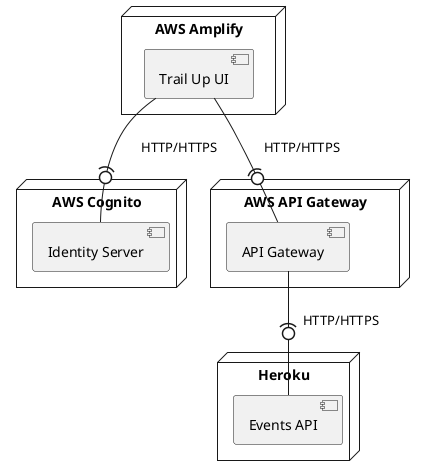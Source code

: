 @startuml

skinparam monochrome true

node "AWS Cognito" {
  component [Identity Server]
}
node "AWS API Gateway" {
  component [API Gateway]
}

node "AWS Amplify" {
	component [Trail Up UI]
}

node "Heroku" {
	component [Events API]
}

[Trail Up UI] -(0- [Identity Server]:   "   HTTP/HTTPS"
[Trail Up UI] -(0- [API Gateway]: "  HTTP/HTTPS"
[API Gateway] -(0- [Events API]: "  HTTP/HTTPS"
